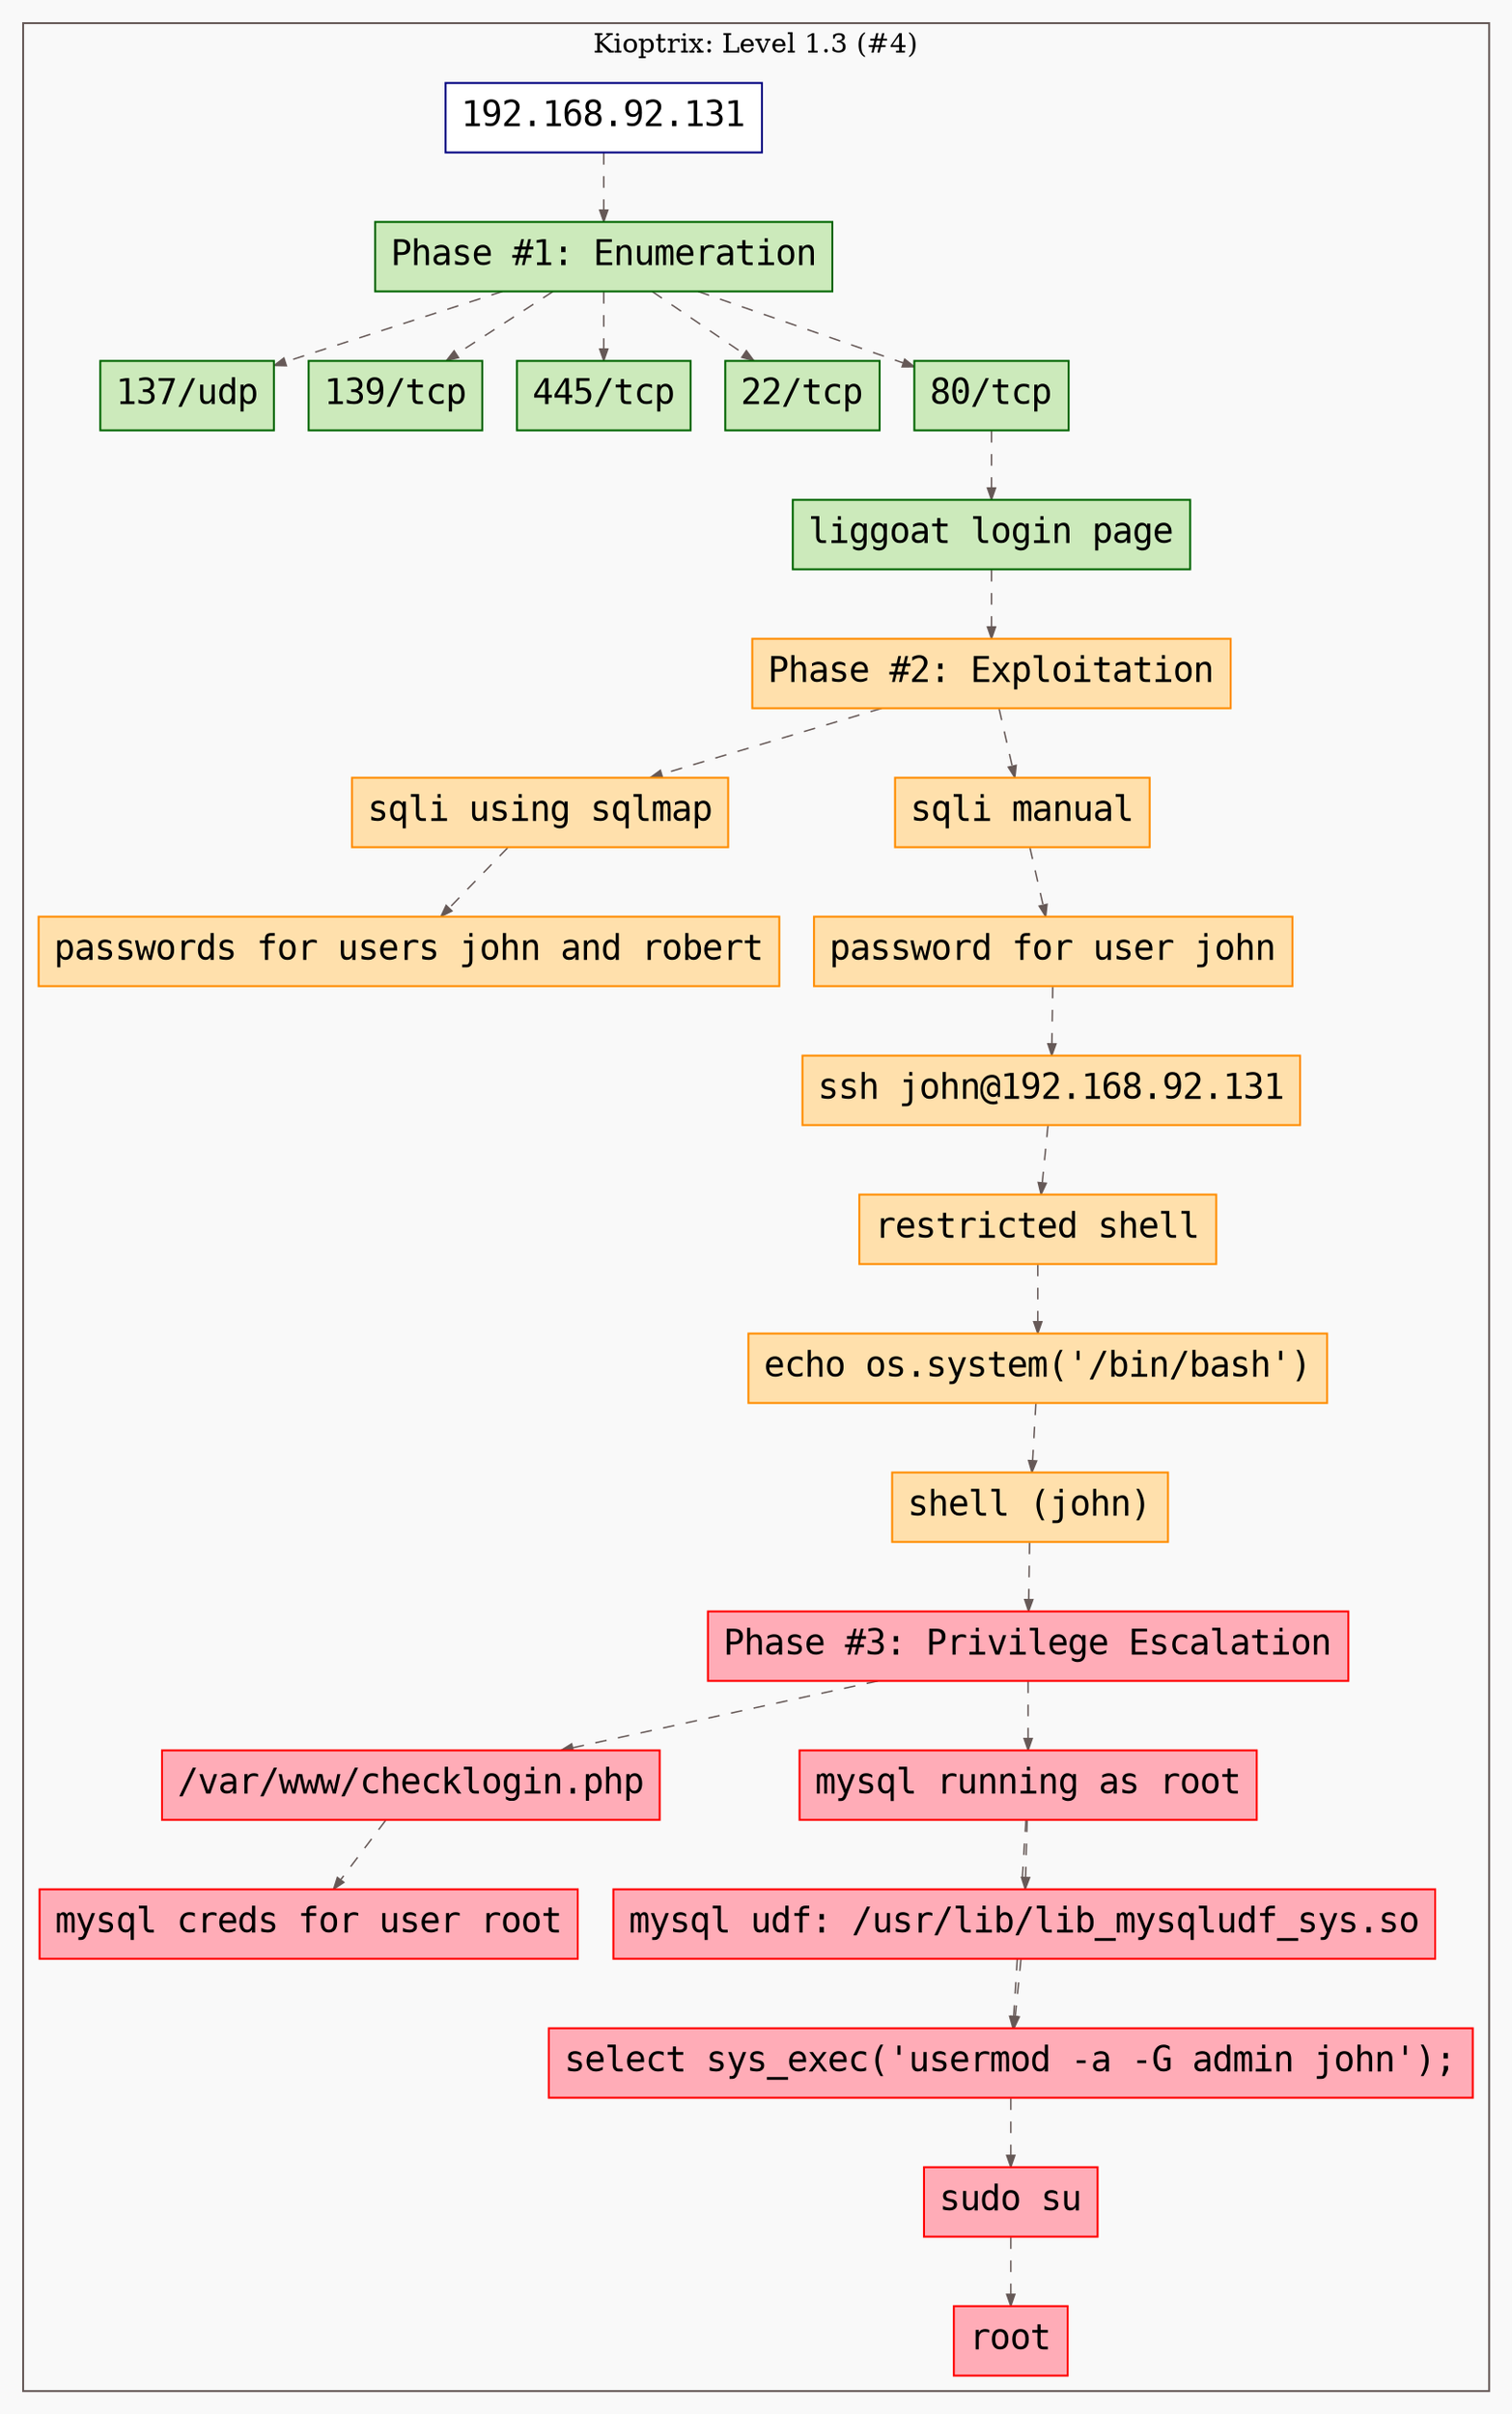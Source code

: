 digraph G {
  #rankdir=LR;
  nodesdictep=1.0; splines="line"; K=0.6; overlap=scale; fixedsize=true; resolution=72; bgcolor="#f9f9f9"; outputorder="edgesfirst";
  node [fontname="courier" fontsize=18 shape=box width=0.25 fillcolor="white" style="filled,solid"];
  edge [style=dashed color="#665957" penwidth=0.75 arrowsize=0.6];

  0[label="192.168.92.131" color="navyblue" fillcolor="#ffffff" tooltip="Kioptrix: Level 1.3 (#4)"];
  10[label="ssh john@192.168.92.131" color="darkorange" fillcolor="#ffe0ac" tooltip="Phase #2:Exploitation"];
  11[label="restricted shell" color="darkorange" fillcolor="#ffe0ac" tooltip="Phase #2:Exploitation"];
  12[label="echo os.system('/bin/bash')" color="darkorange" fillcolor="#ffe0ac" tooltip="Phase #2:Exploitation"];
  13[label="shell (john)" color="darkorange" fillcolor="#ffe0ac" tooltip="Phase #2:Exploitation"];
  14[label="Phase #3: Privilege Escalation" color="red" fillcolor="#ffacb7" tooltip="Phase #3:Privilege Escalation"];
  15[label="/var/www/checklogin.php" color="red" fillcolor="#ffacb7" tooltip="Phase #3:Privilege Escalation"];
  16[label="mysql creds for user root" color="red" fillcolor="#ffacb7" tooltip="Phase #3:Privilege Escalation"];
  17[label="mysql running as root" color="red" fillcolor="#ffacb7" tooltip="Phase #3:Privilege Escalation"];
  18[label="mysql udf: /usr/lib/lib_mysqludf_sys.so" color="red" fillcolor="#ffacb7" tooltip="Phase #3:Privilege Escalation"];
  19[label="select sys_exec('usermod -a -G admin john');" color="red" fillcolor="#ffacb7" tooltip="Phase #3:Privilege Escalation"];
  1[label="Phase #1: Enumeration" color="darkgreen" fillcolor="#cceabb" tooltip="Phase #1:Enumeration"];
  20[label="sudo su" color="red" fillcolor="#ffacb7" tooltip="Phase #3:Privilege Escalation"];
  21[label="root" color="red" fillcolor="#ffacb7" tooltip="Phase #3:Privilege Escalation"];
  22[label="137/udp" color="darkgreen" fillcolor="#cceabb" tooltip="Phase #1:Enumeration"];
  23[label="139/tcp" color="darkgreen" fillcolor="#cceabb" tooltip="Phase #1:Enumeration"];
  24[label="445/tcp" color="darkgreen" fillcolor="#cceabb" tooltip="Phase #1:Enumeration"];
  2[label="22/tcp" color="darkgreen" fillcolor="#cceabb" tooltip="Phase #1:Enumeration"];
  3[label="80/tcp" color="darkgreen" fillcolor="#cceabb" tooltip="Phase #1:Enumeration"];
  4[label="liggoat login page" color="darkgreen" fillcolor="#cceabb" tooltip="Phase #1:Enumeration"];
  5[label="Phase #2: Exploitation" color="darkorange" fillcolor="#ffe0ac" tooltip="Phase #2:Exploitation"];
  6[label="sqli using sqlmap" color="darkorange" fillcolor="#ffe0ac" tooltip="Phase #2:Exploitation"];
  7[label="passwords for users john and robert" color="darkorange" fillcolor="#ffe0ac" tooltip="Phase #2:Exploitation"];
  8[label="sqli manual" color="darkorange" fillcolor="#ffe0ac" tooltip="Phase #2:Exploitation"];
  9[label="password for user john" color="darkorange" fillcolor="#ffe0ac" tooltip="Phase #2:Exploitation"];

  subgraph cluster_0 {
    node [style="filled,solid"];
    label = "Kioptrix: Level 1.3 (#4)";
    color = "#665957";
    0 -> 1 [color="#665957"];
    1 -> 2 [color="#665957"];
    1 -> 22 [color="#665957"];
    1 -> 23 [color="#665957"];
    1 -> 24 [color="#665957"];
    1 -> 3 [color="#665957"];
    10 -> 11 [color="#665957"];
    11 -> 12 [color="#665957"];
    12 -> 13 [color="#665957"];
    13 -> 14 [color="#665957"];
    14 -> 15 [color="#665957"];
    14 -> 17 [color="#665957"];
    15 -> 16 [color="#665957"];
    17 -> 18 [color="#665957"];
    17 -> 19 [color="#665957"];
    18 -> 19 [color="#665957"];
    19 -> 20 [color="#665957"];
    20 -> 21 [color="#665957"];
    3 -> 4 [color="#665957"];
    4 -> 5 [color="#665957"];
    5 -> 6 [color="#665957"];
    5 -> 8 [color="#665957"];
    6 -> 7 [color="#665957"];
    8 -> 9 [color="#665957"];
    9 -> 10 [color="#665957"];
  }
}
